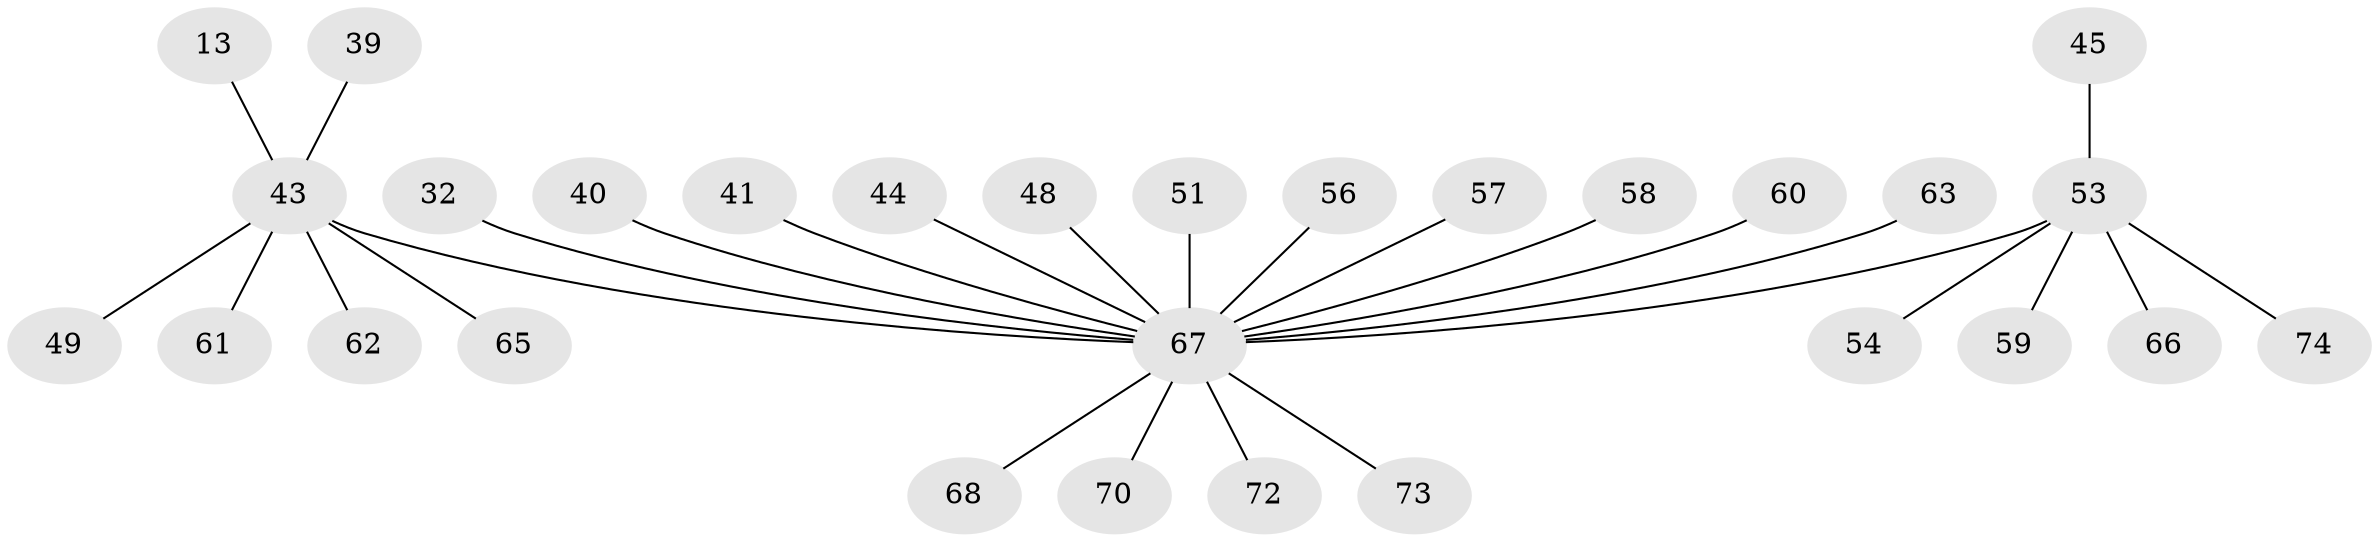 // original degree distribution, {6: 0.02702702702702703, 8: 0.013513513513513514, 12: 0.013513513513513514, 4: 0.04054054054054054, 2: 0.22972972972972974, 5: 0.05405405405405406, 1: 0.581081081081081, 3: 0.04054054054054054}
// Generated by graph-tools (version 1.1) at 2025/51/03/04/25 21:51:42]
// undirected, 29 vertices, 28 edges
graph export_dot {
graph [start="1"]
  node [color=gray90,style=filled];
  13;
  32;
  39 [super="+6"];
  40;
  41;
  43 [super="+27+38"];
  44;
  45 [super="+23+31"];
  48 [super="+42"];
  49;
  51;
  53 [super="+29"];
  54;
  56;
  57;
  58;
  59;
  60;
  61;
  62;
  63;
  65;
  66;
  67 [super="+3+14+33+9+15+22+25+28+30"];
  68 [super="+20"];
  70;
  72 [super="+55+71"];
  73 [super="+64+69"];
  74;
  13 -- 43;
  32 -- 67;
  39 -- 43;
  40 -- 67;
  41 -- 67;
  43 -- 61;
  43 -- 67 [weight=2];
  43 -- 65;
  43 -- 49;
  43 -- 62;
  44 -- 67;
  45 -- 53;
  48 -- 67;
  51 -- 67;
  53 -- 66;
  53 -- 74;
  53 -- 67 [weight=2];
  53 -- 54;
  53 -- 59;
  56 -- 67;
  57 -- 67;
  58 -- 67;
  60 -- 67;
  63 -- 67;
  67 -- 70;
  67 -- 68;
  67 -- 72;
  67 -- 73;
}
